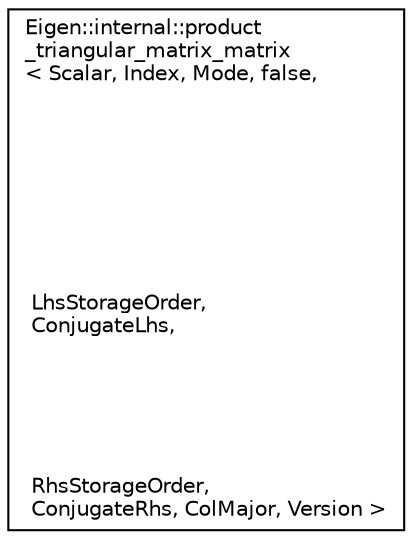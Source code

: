 digraph "Graphical Class Hierarchy"
{
  edge [fontname="Helvetica",fontsize="10",labelfontname="Helvetica",labelfontsize="10"];
  node [fontname="Helvetica",fontsize="10",shape=record];
  rankdir="LR";
  Node1 [label="Eigen::internal::product\l_triangular_matrix_matrix\l\< Scalar, Index, Mode, false,\l                           \l                            \l                             \l                              \l                               \l                                \l                                 \l                                  \l                                   \l                    LhsStorageOrder,\l ConjugateLhs,                       \l                                      \l                                       \l                                        \l                                         \l                                          \l                                           \l                                 RhsStorageOrder,\l ConjugateRhs, ColMajor, Version \>",height=0.2,width=0.4,color="black", fillcolor="white", style="filled",URL="$struct_eigen_1_1internal_1_1product__triangular__matrix__matrix_3_01_scalar_00_01_index_00_01_moa4f69ed46f1cfdd25eb98875790894e9.html"];
}
